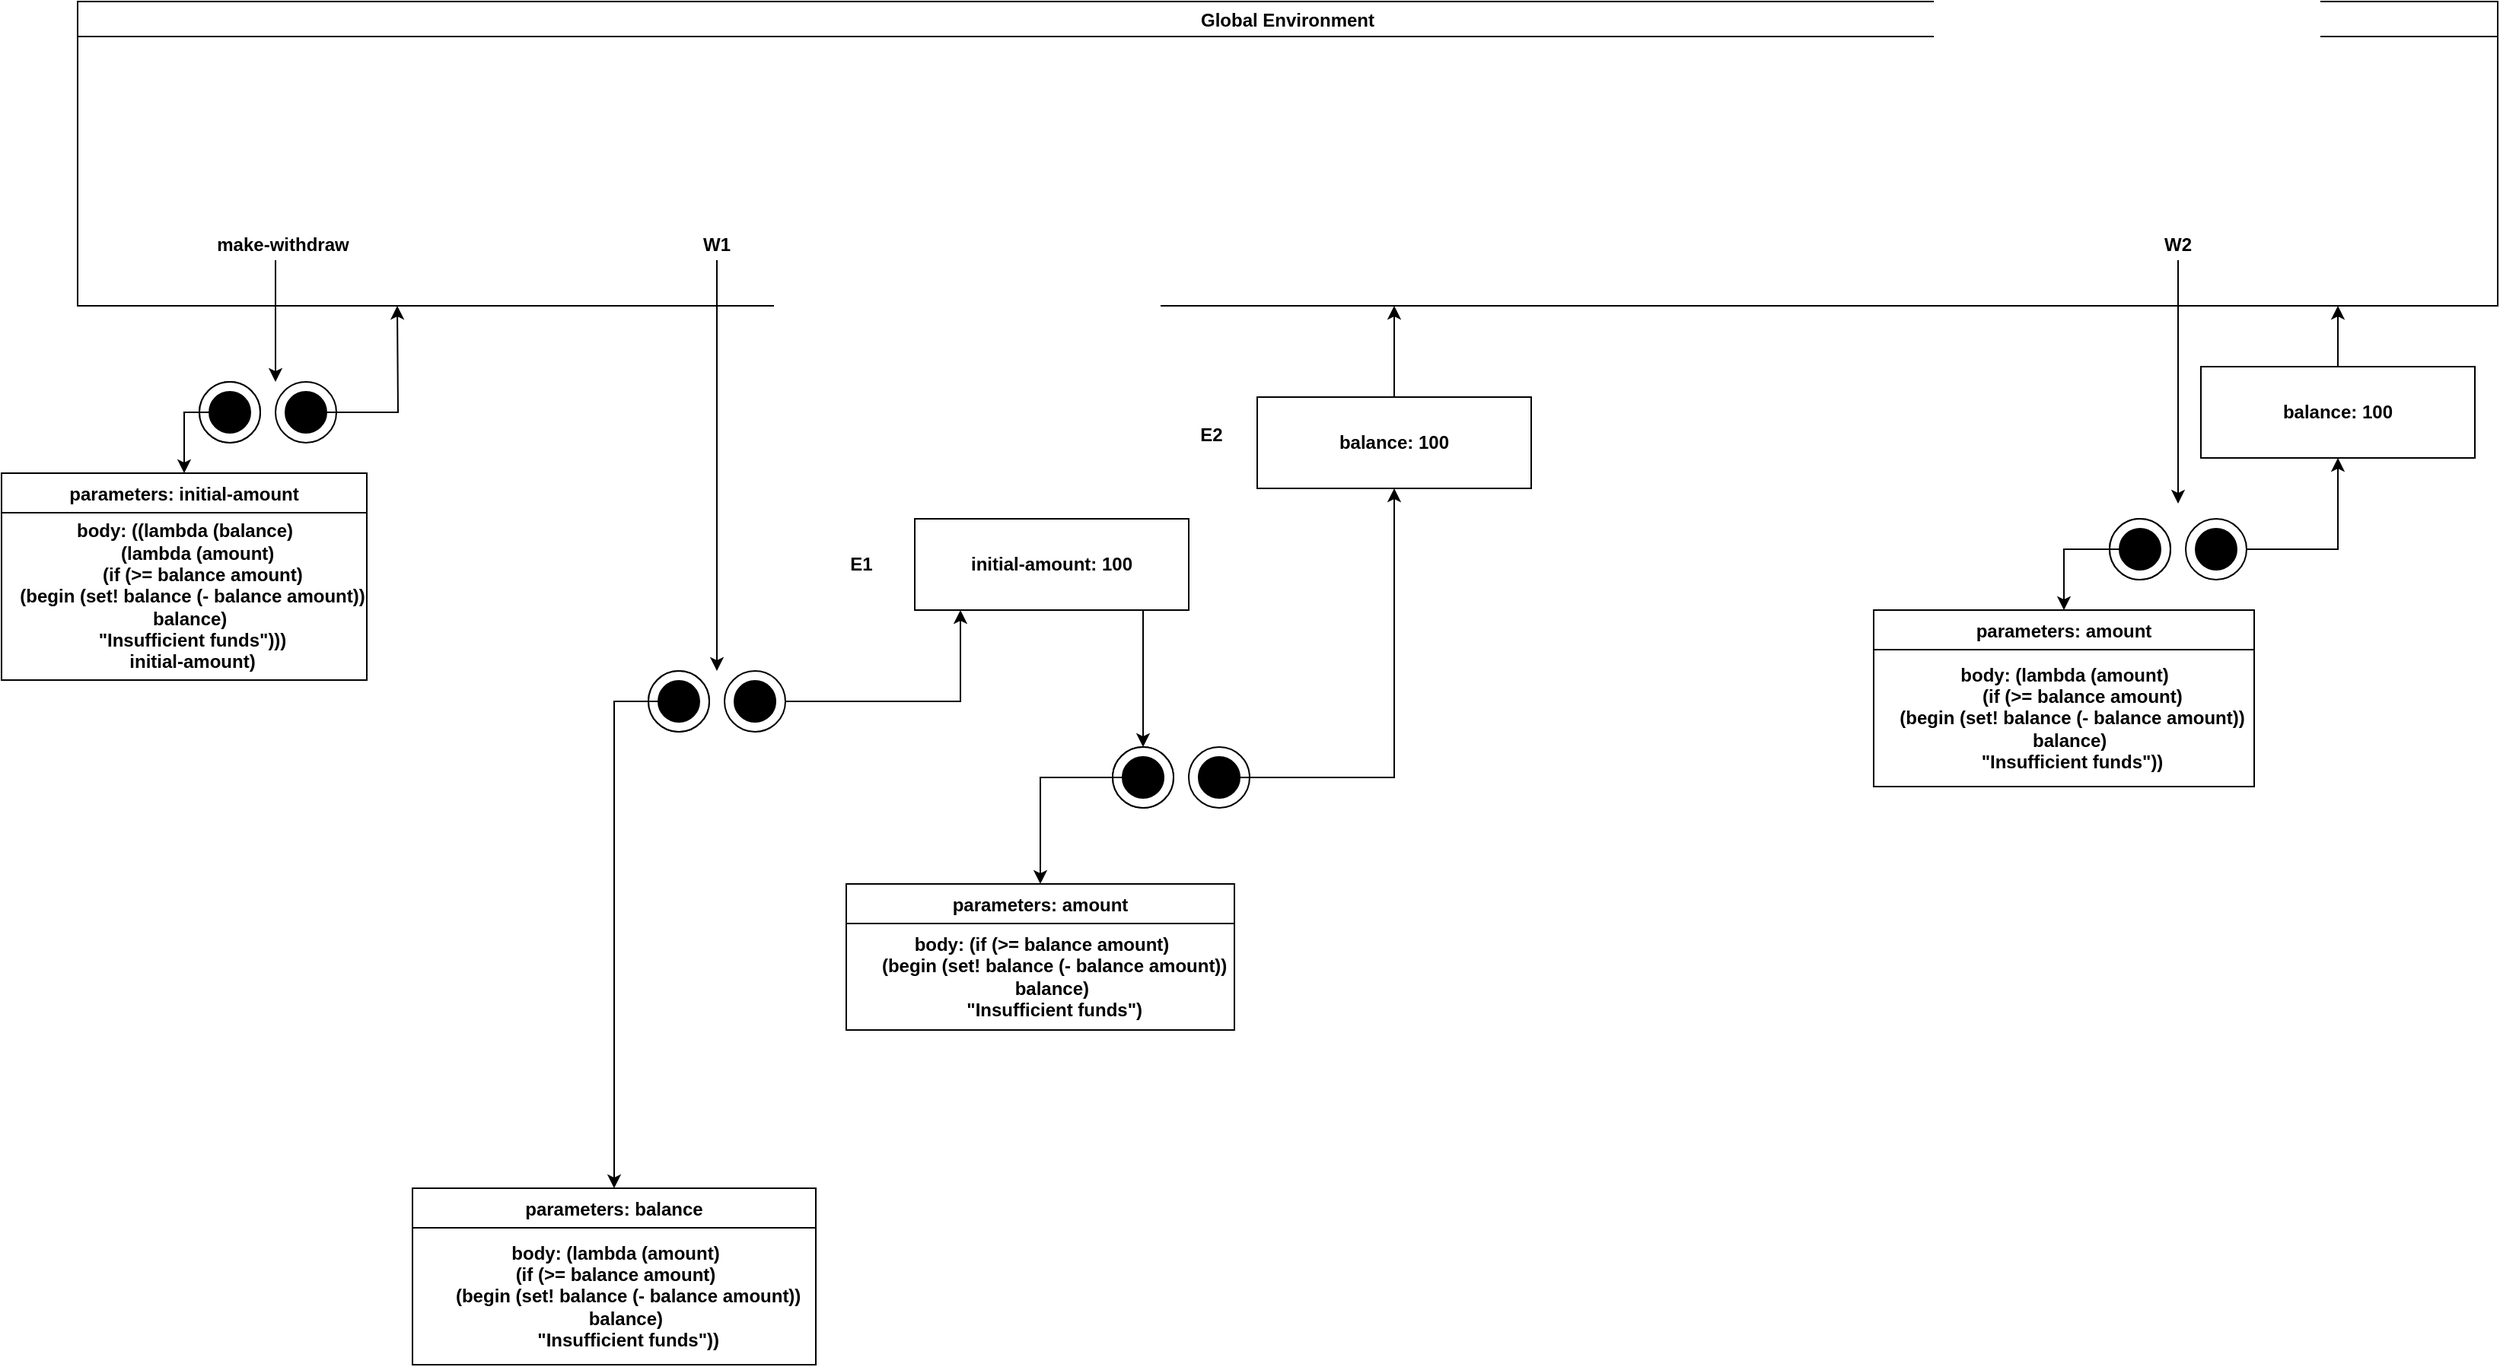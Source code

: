 <mxfile version="20.2.1" type="device"><diagram id="kfDIRKvqegw2uB67PyOM" name="Page-1"><mxGraphModel dx="1422" dy="762" grid="1" gridSize="10" guides="1" tooltips="1" connect="1" arrows="1" fold="1" page="1" pageScale="1" pageWidth="827" pageHeight="1169" math="0" shadow="0"><root><mxCell id="0"/><mxCell id="1" parent="0"/><mxCell id="6qff64zCj-VwjpIvM6aq-5" value="Global Environment" style="swimlane;labelBackgroundColor=#ffffff;" parent="1" vertex="1"><mxGeometry x="140" y="210" width="1590" height="200" as="geometry"/></mxCell><mxCell id="6qff64zCj-VwjpIvM6aq-6" value="&lt;b&gt;make-withdraw&lt;br&gt;&lt;/b&gt;" style="text;html=1;strokeColor=none;fillColor=none;align=center;verticalAlign=middle;whiteSpace=wrap;rounded=0;labelBackgroundColor=#ffffff;" parent="6qff64zCj-VwjpIvM6aq-5" vertex="1"><mxGeometry x="70" y="150" width="130" height="20" as="geometry"/></mxCell><mxCell id="NxUSfzt4S8Dqe7hjAfuP-22" value="&lt;b&gt;W1&lt;br&gt;&lt;/b&gt;" style="text;html=1;strokeColor=none;fillColor=none;align=center;verticalAlign=middle;whiteSpace=wrap;rounded=0;labelBackgroundColor=#ffffff;" parent="6qff64zCj-VwjpIvM6aq-5" vertex="1"><mxGeometry x="355" y="150" width="130" height="20" as="geometry"/></mxCell><mxCell id="6qff64zCj-VwjpIvM6aq-7" value="" style="group" parent="1" connectable="0" vertex="1"><mxGeometry x="220" y="460" width="40" height="40" as="geometry"/></mxCell><mxCell id="6qff64zCj-VwjpIvM6aq-8" value="" style="ellipse;whiteSpace=wrap;html=1;aspect=fixed;labelBackgroundColor=#ffffff;" parent="6qff64zCj-VwjpIvM6aq-7" vertex="1"><mxGeometry width="40" height="40" as="geometry"/></mxCell><mxCell id="6qff64zCj-VwjpIvM6aq-9" value="" style="ellipse;whiteSpace=wrap;html=1;aspect=fixed;labelBackgroundColor=#ffffff;strokeWidth=8;fillColor=#000000;" parent="6qff64zCj-VwjpIvM6aq-7" vertex="1"><mxGeometry x="10" y="10" width="20" height="20" as="geometry"/></mxCell><mxCell id="6qff64zCj-VwjpIvM6aq-10" value="" style="group" parent="1" connectable="0" vertex="1"><mxGeometry x="220" y="460" width="40" height="40" as="geometry"/></mxCell><mxCell id="6qff64zCj-VwjpIvM6aq-11" value="" style="ellipse;whiteSpace=wrap;html=1;aspect=fixed;labelBackgroundColor=#ffffff;" parent="6qff64zCj-VwjpIvM6aq-10" vertex="1"><mxGeometry width="40" height="40" as="geometry"/></mxCell><mxCell id="6qff64zCj-VwjpIvM6aq-12" value="" style="ellipse;whiteSpace=wrap;html=1;aspect=fixed;labelBackgroundColor=#ffffff;strokeWidth=8;fillColor=#000000;" parent="6qff64zCj-VwjpIvM6aq-10" vertex="1"><mxGeometry x="10" y="10" width="20" height="20" as="geometry"/></mxCell><mxCell id="6qff64zCj-VwjpIvM6aq-13" value="" style="group" parent="1" connectable="0" vertex="1"><mxGeometry x="270" y="460" width="40" height="40" as="geometry"/></mxCell><mxCell id="6qff64zCj-VwjpIvM6aq-14" value="" style="ellipse;whiteSpace=wrap;html=1;aspect=fixed;labelBackgroundColor=#ffffff;" parent="6qff64zCj-VwjpIvM6aq-13" vertex="1"><mxGeometry width="40" height="40" as="geometry"/></mxCell><mxCell id="6qff64zCj-VwjpIvM6aq-15" value="" style="ellipse;whiteSpace=wrap;html=1;aspect=fixed;labelBackgroundColor=#ffffff;strokeWidth=8;fillColor=#000000;" parent="6qff64zCj-VwjpIvM6aq-13" vertex="1"><mxGeometry x="10" y="10" width="20" height="20" as="geometry"/></mxCell><mxCell id="6qff64zCj-VwjpIvM6aq-16" style="edgeStyle=orthogonalEdgeStyle;rounded=0;orthogonalLoop=1;jettySize=auto;html=1;" parent="1" source="6qff64zCj-VwjpIvM6aq-6" edge="1"><mxGeometry relative="1" as="geometry"><mxPoint x="270" y="460" as="targetPoint"/><Array as="points"><mxPoint x="270" y="370"/></Array></mxGeometry></mxCell><mxCell id="6qff64zCj-VwjpIvM6aq-17" value="parameters: initial-amount" style="swimlane;fontStyle=1;align=center;verticalAlign=top;childLayout=stackLayout;horizontal=1;startSize=26;horizontalStack=0;resizeParent=1;resizeParentMax=0;resizeLast=0;collapsible=1;marginBottom=0;" parent="1" vertex="1"><mxGeometry x="90" y="520" width="240" height="136" as="geometry"/></mxCell><mxCell id="6qff64zCj-VwjpIvM6aq-18" value="&lt;b&gt;body:&amp;nbsp;&lt;/b&gt;&lt;span style=&quot;background-color: initial;&quot;&gt;&lt;b&gt;((lambda (balance)&lt;/b&gt;&lt;/span&gt;&lt;div&gt;&lt;b&gt;&amp;nbsp; &amp;nbsp; &amp;nbsp;(lambda (amount)&lt;/b&gt;&lt;/div&gt;&lt;div&gt;&lt;b&gt;&amp;nbsp; &amp;nbsp; &amp;nbsp; &amp;nbsp;(if (&amp;gt;= balance amount)&lt;/b&gt;&lt;/div&gt;&lt;div&gt;&lt;b&gt;&lt;span style=&quot;&quot;&gt;&#9;&lt;/span&gt;&amp;nbsp; &amp;nbsp;(begin (set! balance (- balance amount))&lt;/b&gt;&lt;/div&gt;&lt;div&gt;&lt;b&gt;&lt;span style=&quot;&quot;&gt;&#9;&#9;&lt;/span&gt;&amp;nbsp; balance)&lt;/b&gt;&lt;/div&gt;&lt;div&gt;&lt;b&gt;&lt;span style=&quot;&quot;&gt;&#9;&lt;/span&gt;&amp;nbsp; &amp;nbsp;&quot;Insufficient funds&quot;)))&lt;/b&gt;&lt;/div&gt;&lt;div&gt;&lt;b&gt;&amp;nbsp; &amp;nbsp;initial-amount)&lt;/b&gt;&lt;/div&gt;" style="text;html=1;align=center;verticalAlign=middle;resizable=0;points=[];autosize=1;strokeColor=none;" parent="6qff64zCj-VwjpIvM6aq-17" vertex="1"><mxGeometry y="26" width="240" height="110" as="geometry"/></mxCell><mxCell id="6qff64zCj-VwjpIvM6aq-19" style="edgeStyle=orthogonalEdgeStyle;rounded=0;orthogonalLoop=1;jettySize=auto;html=1;exitX=0;exitY=0.5;exitDx=0;exitDy=0;entryX=0.5;entryY=0;entryDx=0;entryDy=0;" parent="1" source="6qff64zCj-VwjpIvM6aq-12" target="6qff64zCj-VwjpIvM6aq-17" edge="1"><mxGeometry relative="1" as="geometry"/></mxCell><mxCell id="6qff64zCj-VwjpIvM6aq-20" style="edgeStyle=orthogonalEdgeStyle;rounded=0;orthogonalLoop=1;jettySize=auto;html=1;exitX=1;exitY=0.5;exitDx=0;exitDy=0;" parent="1" source="6qff64zCj-VwjpIvM6aq-15" edge="1"><mxGeometry relative="1" as="geometry"><mxPoint x="350" y="410" as="targetPoint"/></mxGeometry></mxCell><mxCell id="NxUSfzt4S8Dqe7hjAfuP-23" value="" style="group" parent="1" connectable="0" vertex="1"><mxGeometry x="515" y="650" width="40" height="40" as="geometry"/></mxCell><mxCell id="NxUSfzt4S8Dqe7hjAfuP-24" value="" style="ellipse;whiteSpace=wrap;html=1;aspect=fixed;labelBackgroundColor=#ffffff;" parent="NxUSfzt4S8Dqe7hjAfuP-23" vertex="1"><mxGeometry width="40" height="40" as="geometry"/></mxCell><mxCell id="NxUSfzt4S8Dqe7hjAfuP-25" value="" style="ellipse;whiteSpace=wrap;html=1;aspect=fixed;labelBackgroundColor=#ffffff;strokeWidth=8;fillColor=#000000;" parent="NxUSfzt4S8Dqe7hjAfuP-23" vertex="1"><mxGeometry x="10" y="10" width="20" height="20" as="geometry"/></mxCell><mxCell id="NxUSfzt4S8Dqe7hjAfuP-26" value="" style="group" parent="1" connectable="0" vertex="1"><mxGeometry x="515" y="650" width="40" height="40" as="geometry"/></mxCell><mxCell id="NxUSfzt4S8Dqe7hjAfuP-27" value="" style="ellipse;whiteSpace=wrap;html=1;aspect=fixed;labelBackgroundColor=#ffffff;" parent="NxUSfzt4S8Dqe7hjAfuP-26" vertex="1"><mxGeometry width="40" height="40" as="geometry"/></mxCell><mxCell id="NxUSfzt4S8Dqe7hjAfuP-28" value="" style="ellipse;whiteSpace=wrap;html=1;aspect=fixed;labelBackgroundColor=#ffffff;strokeWidth=8;fillColor=#000000;" parent="NxUSfzt4S8Dqe7hjAfuP-26" vertex="1"><mxGeometry x="10" y="10" width="20" height="20" as="geometry"/></mxCell><mxCell id="NxUSfzt4S8Dqe7hjAfuP-29" value="" style="group" parent="1" connectable="0" vertex="1"><mxGeometry x="565" y="650" width="40" height="40" as="geometry"/></mxCell><mxCell id="NxUSfzt4S8Dqe7hjAfuP-30" value="" style="ellipse;whiteSpace=wrap;html=1;aspect=fixed;labelBackgroundColor=#ffffff;" parent="NxUSfzt4S8Dqe7hjAfuP-29" vertex="1"><mxGeometry width="40" height="40" as="geometry"/></mxCell><mxCell id="NxUSfzt4S8Dqe7hjAfuP-31" value="" style="ellipse;whiteSpace=wrap;html=1;aspect=fixed;labelBackgroundColor=#ffffff;strokeWidth=8;fillColor=#000000;" parent="NxUSfzt4S8Dqe7hjAfuP-29" vertex="1"><mxGeometry x="10" y="10" width="20" height="20" as="geometry"/></mxCell><mxCell id="NxUSfzt4S8Dqe7hjAfuP-32" style="edgeStyle=orthogonalEdgeStyle;rounded=0;orthogonalLoop=1;jettySize=auto;html=1;" parent="1" source="NxUSfzt4S8Dqe7hjAfuP-22" edge="1"><mxGeometry relative="1" as="geometry"><mxPoint x="560" y="650" as="targetPoint"/><Array as="points"><mxPoint x="560" y="370"/></Array></mxGeometry></mxCell><mxCell id="NxUSfzt4S8Dqe7hjAfuP-33" value="parameters: balance" style="swimlane;fontStyle=1;align=center;verticalAlign=top;childLayout=stackLayout;horizontal=1;startSize=26;horizontalStack=0;resizeParent=1;resizeParentMax=0;resizeLast=0;collapsible=1;marginBottom=0;" parent="1" vertex="1"><mxGeometry x="360" y="990" width="265" height="116" as="geometry"/></mxCell><mxCell id="NxUSfzt4S8Dqe7hjAfuP-34" value="&lt;b&gt;body:&amp;nbsp;&lt;/b&gt;&lt;span style=&quot;background-color: initial;&quot;&gt;&lt;b&gt;(lambda (amount)&lt;/b&gt;&lt;/span&gt;&lt;div&gt;&lt;b&gt;&lt;span style=&quot;&quot;&gt;&#9;&lt;/span&gt; (if (&amp;gt;= balance amount)&lt;/b&gt;&lt;/div&gt;&lt;div&gt;&lt;b&gt;&lt;span style=&quot;&quot;&gt;&#9;&lt;/span&gt;&amp;nbsp; &amp;nbsp; &amp;nbsp;(begin (set! balance (- balance amount))&lt;/b&gt;&lt;/div&gt;&lt;div&gt;&lt;b&gt;&lt;span style=&quot;&quot;&gt;&#9;&#9;&lt;/span&gt;&amp;nbsp; &amp;nbsp; balance)&lt;/b&gt;&lt;/div&gt;&lt;div&gt;&lt;b&gt;&lt;span style=&quot;&quot;&gt;&#9;&lt;/span&gt;&amp;nbsp; &amp;nbsp; &amp;nbsp;&quot;Insufficient funds&quot;))&lt;/b&gt;&lt;/div&gt;" style="text;html=1;align=center;verticalAlign=middle;resizable=0;points=[];autosize=1;strokeColor=none;" parent="NxUSfzt4S8Dqe7hjAfuP-33" vertex="1"><mxGeometry y="26" width="265" height="90" as="geometry"/></mxCell><mxCell id="NxUSfzt4S8Dqe7hjAfuP-35" style="edgeStyle=orthogonalEdgeStyle;rounded=0;orthogonalLoop=1;jettySize=auto;html=1;exitX=0;exitY=0.5;exitDx=0;exitDy=0;entryX=0.5;entryY=0;entryDx=0;entryDy=0;" parent="1" source="NxUSfzt4S8Dqe7hjAfuP-28" target="NxUSfzt4S8Dqe7hjAfuP-33" edge="1"><mxGeometry relative="1" as="geometry"/></mxCell><mxCell id="NxUSfzt4S8Dqe7hjAfuP-38" value="" style="rounded=0;whiteSpace=wrap;html=1;fillColor=none;gradientColor=default;" parent="1" vertex="1"><mxGeometry x="690" y="550" width="180" height="60" as="geometry"/></mxCell><mxCell id="NxUSfzt4S8Dqe7hjAfuP-40" value="&lt;b&gt;initial-amount: 100&lt;/b&gt;" style="text;html=1;strokeColor=none;fillColor=none;align=center;verticalAlign=middle;whiteSpace=wrap;rounded=0;" parent="1" vertex="1"><mxGeometry x="725" y="565" width="110" height="30" as="geometry"/></mxCell><mxCell id="NxUSfzt4S8Dqe7hjAfuP-41" style="edgeStyle=orthogonalEdgeStyle;rounded=0;orthogonalLoop=1;jettySize=auto;html=1;" parent="1" source="NxUSfzt4S8Dqe7hjAfuP-30" edge="1"><mxGeometry relative="1" as="geometry"><Array as="points"><mxPoint x="720" y="670"/><mxPoint x="720" y="610"/></Array><mxPoint x="720" y="610" as="targetPoint"/></mxGeometry></mxCell><mxCell id="NxUSfzt4S8Dqe7hjAfuP-43" value="&lt;b&gt;W2&lt;br&gt;&lt;/b&gt;" style="text;html=1;strokeColor=none;fillColor=none;align=center;verticalAlign=middle;whiteSpace=wrap;rounded=0;labelBackgroundColor=#ffffff;" parent="1" vertex="1"><mxGeometry x="1455" y="360" width="130" height="20" as="geometry"/></mxCell><mxCell id="NxUSfzt4S8Dqe7hjAfuP-44" value="" style="group" parent="1" connectable="0" vertex="1"><mxGeometry x="1475" y="550" width="40" height="40" as="geometry"/></mxCell><mxCell id="NxUSfzt4S8Dqe7hjAfuP-45" value="" style="ellipse;whiteSpace=wrap;html=1;aspect=fixed;labelBackgroundColor=#ffffff;" parent="NxUSfzt4S8Dqe7hjAfuP-44" vertex="1"><mxGeometry width="40" height="40" as="geometry"/></mxCell><mxCell id="NxUSfzt4S8Dqe7hjAfuP-46" value="" style="ellipse;whiteSpace=wrap;html=1;aspect=fixed;labelBackgroundColor=#ffffff;strokeWidth=8;fillColor=#000000;" parent="NxUSfzt4S8Dqe7hjAfuP-44" vertex="1"><mxGeometry x="10" y="10" width="20" height="20" as="geometry"/></mxCell><mxCell id="NxUSfzt4S8Dqe7hjAfuP-47" value="" style="group" parent="1" connectable="0" vertex="1"><mxGeometry x="1475" y="550" width="40" height="40" as="geometry"/></mxCell><mxCell id="NxUSfzt4S8Dqe7hjAfuP-48" value="" style="ellipse;whiteSpace=wrap;html=1;aspect=fixed;labelBackgroundColor=#ffffff;" parent="NxUSfzt4S8Dqe7hjAfuP-47" vertex="1"><mxGeometry width="40" height="40" as="geometry"/></mxCell><mxCell id="NxUSfzt4S8Dqe7hjAfuP-49" value="" style="ellipse;whiteSpace=wrap;html=1;aspect=fixed;labelBackgroundColor=#ffffff;strokeWidth=8;fillColor=#000000;" parent="NxUSfzt4S8Dqe7hjAfuP-47" vertex="1"><mxGeometry x="10" y="10" width="20" height="20" as="geometry"/></mxCell><mxCell id="NxUSfzt4S8Dqe7hjAfuP-50" value="" style="group" parent="1" connectable="0" vertex="1"><mxGeometry x="1525" y="550" width="40" height="40" as="geometry"/></mxCell><mxCell id="NxUSfzt4S8Dqe7hjAfuP-51" value="" style="ellipse;whiteSpace=wrap;html=1;aspect=fixed;labelBackgroundColor=#ffffff;" parent="NxUSfzt4S8Dqe7hjAfuP-50" vertex="1"><mxGeometry width="40" height="40" as="geometry"/></mxCell><mxCell id="NxUSfzt4S8Dqe7hjAfuP-52" value="" style="ellipse;whiteSpace=wrap;html=1;aspect=fixed;labelBackgroundColor=#ffffff;strokeWidth=8;fillColor=#000000;" parent="NxUSfzt4S8Dqe7hjAfuP-50" vertex="1"><mxGeometry x="10" y="10" width="20" height="20" as="geometry"/></mxCell><mxCell id="NxUSfzt4S8Dqe7hjAfuP-53" style="edgeStyle=orthogonalEdgeStyle;rounded=0;orthogonalLoop=1;jettySize=auto;html=1;" parent="1" source="NxUSfzt4S8Dqe7hjAfuP-43" edge="1"><mxGeometry relative="1" as="geometry"><mxPoint x="1520" y="540" as="targetPoint"/><Array as="points"><mxPoint x="1520" y="370"/></Array></mxGeometry></mxCell><mxCell id="NxUSfzt4S8Dqe7hjAfuP-54" value="parameters: amount" style="swimlane;fontStyle=1;align=center;verticalAlign=top;childLayout=stackLayout;horizontal=1;startSize=26;horizontalStack=0;resizeParent=1;resizeParentMax=0;resizeLast=0;collapsible=1;marginBottom=0;" parent="1" vertex="1"><mxGeometry x="1320" y="610" width="250" height="116" as="geometry"/></mxCell><mxCell id="NxUSfzt4S8Dqe7hjAfuP-55" value="&lt;b&gt;body:&amp;nbsp;&lt;/b&gt;&lt;span style=&quot;background-color: initial;&quot;&gt;&lt;b&gt;(lambda (amount)&lt;/b&gt;&lt;/span&gt;&lt;div&gt;&lt;b&gt;&amp;nbsp; &amp;nbsp; &amp;nbsp; &amp;nbsp;(if (&amp;gt;= balance amount)&lt;/b&gt;&lt;/div&gt;&lt;div&gt;&lt;b&gt;&lt;span style=&quot;&quot;&gt;&#9;&lt;/span&gt;&amp;nbsp; &amp;nbsp;(begin (set! balance (- balance amount))&lt;/b&gt;&lt;/div&gt;&lt;div&gt;&lt;b&gt;&lt;span style=&quot;&quot;&gt;&#9;&#9;&lt;/span&gt;&amp;nbsp; balance)&lt;/b&gt;&lt;/div&gt;&lt;div&gt;&lt;b&gt;&lt;span style=&quot;&quot;&gt;&#9;&lt;/span&gt;&amp;nbsp; &amp;nbsp;&quot;Insufficient funds&quot;))&lt;/b&gt;&lt;/div&gt;" style="text;html=1;align=center;verticalAlign=middle;resizable=0;points=[];autosize=1;strokeColor=none;" parent="NxUSfzt4S8Dqe7hjAfuP-54" vertex="1"><mxGeometry y="26" width="250" height="90" as="geometry"/></mxCell><mxCell id="NxUSfzt4S8Dqe7hjAfuP-56" style="edgeStyle=orthogonalEdgeStyle;rounded=0;orthogonalLoop=1;jettySize=auto;html=1;exitX=0;exitY=0.5;exitDx=0;exitDy=0;entryX=0.5;entryY=0;entryDx=0;entryDy=0;" parent="1" source="NxUSfzt4S8Dqe7hjAfuP-49" target="NxUSfzt4S8Dqe7hjAfuP-54" edge="1"><mxGeometry relative="1" as="geometry"/></mxCell><mxCell id="NxUSfzt4S8Dqe7hjAfuP-57" style="edgeStyle=orthogonalEdgeStyle;rounded=0;orthogonalLoop=1;jettySize=auto;html=1;" parent="1" source="NxUSfzt4S8Dqe7hjAfuP-58" edge="1"><mxGeometry relative="1" as="geometry"><mxPoint x="1625" y="410" as="targetPoint"/></mxGeometry></mxCell><mxCell id="NxUSfzt4S8Dqe7hjAfuP-58" value="" style="rounded=0;whiteSpace=wrap;html=1;fillColor=none;gradientColor=default;" parent="1" vertex="1"><mxGeometry x="1535" y="450" width="180" height="60" as="geometry"/></mxCell><mxCell id="NxUSfzt4S8Dqe7hjAfuP-59" value="&lt;b&gt;balance: 100&lt;/b&gt;" style="text;html=1;strokeColor=none;fillColor=none;align=center;verticalAlign=middle;whiteSpace=wrap;rounded=0;" parent="1" vertex="1"><mxGeometry x="1570" y="465" width="110" height="30" as="geometry"/></mxCell><mxCell id="NxUSfzt4S8Dqe7hjAfuP-60" style="edgeStyle=orthogonalEdgeStyle;rounded=0;orthogonalLoop=1;jettySize=auto;html=1;entryX=0.5;entryY=1;entryDx=0;entryDy=0;" parent="1" source="NxUSfzt4S8Dqe7hjAfuP-51" target="NxUSfzt4S8Dqe7hjAfuP-58" edge="1"><mxGeometry relative="1" as="geometry"><Array as="points"><mxPoint x="1625" y="570"/></Array></mxGeometry></mxCell><mxCell id="1_aoYweBPawv_Plwj2Hz-1" style="edgeStyle=orthogonalEdgeStyle;rounded=0;orthogonalLoop=1;jettySize=auto;html=1;" edge="1" parent="1" source="1_aoYweBPawv_Plwj2Hz-2"><mxGeometry relative="1" as="geometry"><mxPoint x="1005" y="410" as="targetPoint"/></mxGeometry></mxCell><mxCell id="1_aoYweBPawv_Plwj2Hz-2" value="" style="rounded=0;whiteSpace=wrap;html=1;fillColor=none;gradientColor=default;" vertex="1" parent="1"><mxGeometry x="915" y="470" width="180" height="60" as="geometry"/></mxCell><mxCell id="1_aoYweBPawv_Plwj2Hz-3" value="&lt;b&gt;balance: 100&lt;/b&gt;" style="text;html=1;strokeColor=none;fillColor=none;align=center;verticalAlign=middle;whiteSpace=wrap;rounded=0;" vertex="1" parent="1"><mxGeometry x="950" y="485" width="110" height="30" as="geometry"/></mxCell><mxCell id="1_aoYweBPawv_Plwj2Hz-4" value="&lt;b&gt;E1&lt;/b&gt;" style="text;html=1;strokeColor=none;fillColor=none;align=center;verticalAlign=middle;whiteSpace=wrap;rounded=0;" vertex="1" parent="1"><mxGeometry x="625" y="565" width="60" height="30" as="geometry"/></mxCell><mxCell id="1_aoYweBPawv_Plwj2Hz-8" value="" style="group" connectable="0" vertex="1" parent="1"><mxGeometry x="820" y="700" width="40" height="40" as="geometry"/></mxCell><mxCell id="1_aoYweBPawv_Plwj2Hz-9" value="" style="ellipse;whiteSpace=wrap;html=1;aspect=fixed;labelBackgroundColor=#ffffff;" vertex="1" parent="1_aoYweBPawv_Plwj2Hz-8"><mxGeometry width="40" height="40" as="geometry"/></mxCell><mxCell id="1_aoYweBPawv_Plwj2Hz-10" value="" style="ellipse;whiteSpace=wrap;html=1;aspect=fixed;labelBackgroundColor=#ffffff;strokeWidth=8;fillColor=#000000;" vertex="1" parent="1_aoYweBPawv_Plwj2Hz-8"><mxGeometry x="10" y="10" width="20" height="20" as="geometry"/></mxCell><mxCell id="1_aoYweBPawv_Plwj2Hz-11" value="" style="group" connectable="0" vertex="1" parent="1"><mxGeometry x="820" y="700" width="40" height="40" as="geometry"/></mxCell><mxCell id="1_aoYweBPawv_Plwj2Hz-12" value="" style="ellipse;whiteSpace=wrap;html=1;aspect=fixed;labelBackgroundColor=#ffffff;" vertex="1" parent="1_aoYweBPawv_Plwj2Hz-11"><mxGeometry width="40" height="40" as="geometry"/></mxCell><mxCell id="1_aoYweBPawv_Plwj2Hz-13" value="" style="ellipse;whiteSpace=wrap;html=1;aspect=fixed;labelBackgroundColor=#ffffff;strokeWidth=8;fillColor=#000000;" vertex="1" parent="1_aoYweBPawv_Plwj2Hz-11"><mxGeometry x="10" y="10" width="20" height="20" as="geometry"/></mxCell><mxCell id="1_aoYweBPawv_Plwj2Hz-14" value="" style="group" connectable="0" vertex="1" parent="1"><mxGeometry x="870" y="700" width="40" height="40" as="geometry"/></mxCell><mxCell id="1_aoYweBPawv_Plwj2Hz-15" value="" style="ellipse;whiteSpace=wrap;html=1;aspect=fixed;labelBackgroundColor=#ffffff;" vertex="1" parent="1_aoYweBPawv_Plwj2Hz-14"><mxGeometry width="40" height="40" as="geometry"/></mxCell><mxCell id="1_aoYweBPawv_Plwj2Hz-16" value="" style="ellipse;whiteSpace=wrap;html=1;aspect=fixed;labelBackgroundColor=#ffffff;strokeWidth=8;fillColor=#000000;" vertex="1" parent="1_aoYweBPawv_Plwj2Hz-14"><mxGeometry x="10" y="10" width="20" height="20" as="geometry"/></mxCell><mxCell id="1_aoYweBPawv_Plwj2Hz-17" value="parameters: amount" style="swimlane;fontStyle=1;align=center;verticalAlign=top;childLayout=stackLayout;horizontal=1;startSize=26;horizontalStack=0;resizeParent=1;resizeParentMax=0;resizeLast=0;collapsible=1;marginBottom=0;" vertex="1" parent="1"><mxGeometry x="645" y="790" width="255" height="96" as="geometry"/></mxCell><mxCell id="1_aoYweBPawv_Plwj2Hz-18" value="&lt;b&gt;body:&amp;nbsp;&lt;/b&gt;&lt;span style=&quot;background-color: initial;&quot;&gt;&lt;b&gt;(if (&amp;gt;= balance amount)&lt;/b&gt;&lt;/span&gt;&lt;div&gt;&lt;b&gt;&lt;span style=&quot;&quot;&gt;&#9;&lt;/span&gt;&amp;nbsp; &amp;nbsp; &amp;nbsp;(begin (set! balance (- balance amount))&lt;/b&gt;&lt;/div&gt;&lt;div&gt;&lt;b&gt;&lt;span style=&quot;&quot;&gt;&#9;&#9;&lt;/span&gt;&amp;nbsp; &amp;nbsp; balance)&lt;/b&gt;&lt;/div&gt;&lt;div&gt;&lt;b&gt;&lt;span style=&quot;&quot;&gt;&#9;&lt;/span&gt;&amp;nbsp; &amp;nbsp; &amp;nbsp;&quot;Insufficient funds&quot;)&lt;/b&gt;&lt;/div&gt;" style="text;html=1;align=center;verticalAlign=middle;resizable=0;points=[];autosize=1;strokeColor=none;" vertex="1" parent="1_aoYweBPawv_Plwj2Hz-17"><mxGeometry y="26" width="255" height="70" as="geometry"/></mxCell><mxCell id="1_aoYweBPawv_Plwj2Hz-19" style="edgeStyle=orthogonalEdgeStyle;rounded=0;orthogonalLoop=1;jettySize=auto;html=1;exitX=0;exitY=0.5;exitDx=0;exitDy=0;entryX=0.5;entryY=0;entryDx=0;entryDy=0;" edge="1" parent="1" source="1_aoYweBPawv_Plwj2Hz-13" target="1_aoYweBPawv_Plwj2Hz-17"><mxGeometry relative="1" as="geometry"/></mxCell><mxCell id="1_aoYweBPawv_Plwj2Hz-20" style="edgeStyle=orthogonalEdgeStyle;rounded=0;orthogonalLoop=1;jettySize=auto;html=1;exitX=1;exitY=0.5;exitDx=0;exitDy=0;entryX=0.5;entryY=1;entryDx=0;entryDy=0;" edge="1" parent="1" source="1_aoYweBPawv_Plwj2Hz-16" target="1_aoYweBPawv_Plwj2Hz-2"><mxGeometry relative="1" as="geometry"><mxPoint x="950" y="650" as="targetPoint"/><Array as="points"><mxPoint x="1005" y="720"/></Array></mxGeometry></mxCell><mxCell id="1_aoYweBPawv_Plwj2Hz-22" value="" style="endArrow=classic;html=1;rounded=0;entryX=0.5;entryY=0;entryDx=0;entryDy=0;" edge="1" parent="1" target="1_aoYweBPawv_Plwj2Hz-12"><mxGeometry width="50" height="50" relative="1" as="geometry"><mxPoint x="840" y="610" as="sourcePoint"/><mxPoint x="630" y="630" as="targetPoint"/></mxGeometry></mxCell><mxCell id="1_aoYweBPawv_Plwj2Hz-23" value="&lt;b&gt;E2&lt;/b&gt;" style="text;html=1;strokeColor=none;fillColor=none;align=center;verticalAlign=middle;whiteSpace=wrap;rounded=0;" vertex="1" parent="1"><mxGeometry x="855" y="480" width="60" height="30" as="geometry"/></mxCell></root></mxGraphModel></diagram></mxfile>